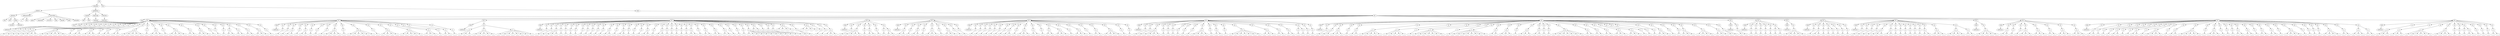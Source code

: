 digraph Tree {
	"t0" [label = "TEI"];
	"t1" [label = "teiHeader"];
	"t2" [label = "fileDesc"];
	"t3" [label = "titleStmt"];
	"t4" [label = "title"];
	"t5" [label = "title"];
	"t6" [label = "author"];
	"t7" [label = "surname"];
	"t8" [label = "forename"];
	"t9" [label = "publicationStmt"];
	"t10" [label = "p"];
	"t11" [label = "idno"];
	"t12" [label = "sourceDesc"];
	"t13" [label = "genre"];
	"t14" [label = "inspiration"];
	"t15" [label = "structure"];
	"t16" [label = "type"];
	"t17" [label = "periode"];
	"t18" [label = "taille"];
	"t19" [label = "permalien"];
	"t20" [label = "profileDesc"];
	"t21" [label = "creation"];
	"t22" [label = "date"];
	"t23" [label = "date"];
	"t24" [label = "langUsage"];
	"t25" [label = "language"];
	"t26" [label = "textClass"];
	"t27" [label = "keywords"];
	"t28" [label = "term"];
	"t29" [label = "text"];
	"t30" [label = "body"];
	"t31" [label = "div1"];
	"t32" [label = "head"];
	"t33" [label = "div2"];
	"t34" [label = "head"];
	"t35" [label = "listPerson"];
	"t36" [label = "sp"];
	"t37" [label = "p"];
	"t38" [label = "s"];
	"t39" [label = "sp"];
	"t40" [label = "p"];
	"t41" [label = "s"];
	"t42" [label = "sp"];
	"t43" [label = "p"];
	"t44" [label = "s"];
	"t45" [label = "sp"];
	"t46" [label = "p"];
	"t47" [label = "s"];
	"t48" [label = "sp"];
	"t49" [label = "p"];
	"t50" [label = "s"];
	"t51" [label = "s"];
	"t52" [label = "s"];
	"t53" [label = "s"];
	"t54" [label = "sp"];
	"t55" [label = "p"];
	"t56" [label = "s"];
	"t57" [label = "s"];
	"t58" [label = "s"];
	"t59" [label = "s"];
	"t60" [label = "s"];
	"t61" [label = "s"];
	"t62" [label = "sp"];
	"t63" [label = "p"];
	"t64" [label = "s"];
	"t65" [label = "sp"];
	"t66" [label = "p"];
	"t67" [label = "s"];
	"t68" [label = "s"];
	"t69" [label = "sp"];
	"t70" [label = "p"];
	"t71" [label = "s"];
	"t72" [label = "s"];
	"t73" [label = "s"];
	"t74" [label = "sp"];
	"t75" [label = "p"];
	"t76" [label = "s"];
	"t77" [label = "sp"];
	"t78" [label = "p"];
	"t79" [label = "s"];
	"t80" [label = "s"];
	"t81" [label = "sp"];
	"t82" [label = "p"];
	"t83" [label = "s"];
	"t84" [label = "s"];
	"t85" [label = "sp"];
	"t86" [label = "p"];
	"t87" [label = "s"];
	"t88" [label = "s"];
	"t89" [label = "s"];
	"t90" [label = "s"];
	"t91" [label = "s"];
	"t92" [label = "sp"];
	"t93" [label = "p"];
	"t94" [label = "s"];
	"t95" [label = "sp"];
	"t96" [label = "p"];
	"t97" [label = "s"];
	"t98" [label = "s"];
	"t99" [label = "s"];
	"t100" [label = "sp"];
	"t101" [label = "p"];
	"t102" [label = "s"];
	"t103" [label = "sp"];
	"t104" [label = "p"];
	"t105" [label = "s"];
	"t106" [label = "s"];
	"t107" [label = "s"];
	"t108" [label = "s"];
	"t109" [label = "sp"];
	"t110" [label = "p"];
	"t111" [label = "s"];
	"t112" [label = "s"];
	"t113" [label = "sp"];
	"t114" [label = "p"];
	"t115" [label = "s"];
	"t116" [label = "s"];
	"t117" [label = "s"];
	"t118" [label = "sp"];
	"t119" [label = "p"];
	"t120" [label = "s"];
	"t121" [label = "sp"];
	"t122" [label = "p"];
	"t123" [label = "s"];
	"t124" [label = "sp"];
	"t125" [label = "p"];
	"t126" [label = "s"];
	"t127" [label = "sp"];
	"t128" [label = "p"];
	"t129" [label = "s"];
	"t130" [label = "s"];
	"t131" [label = "p"];
	"t132" [label = "s"];
	"t133" [label = "s"];
	"t134" [label = "sp"];
	"t135" [label = "p"];
	"t136" [label = "s"];
	"t137" [label = "s"];
	"t138" [label = "sp"];
	"t139" [label = "p"];
	"t140" [label = "s"];
	"t141" [label = "s"];
	"t142" [label = "s"];
	"t143" [label = "sp"];
	"t144" [label = "p"];
	"t145" [label = "s"];
	"t146" [label = "div2"];
	"t147" [label = "head"];
	"t148" [label = "listPerson"];
	"t149" [label = "sp"];
	"t150" [label = "p"];
	"t151" [label = "s"];
	"t152" [label = "sp"];
	"t153" [label = "p"];
	"t154" [label = "s"];
	"t155" [label = "sp"];
	"t156" [label = "p"];
	"t157" [label = "s"];
	"t158" [label = "s"];
	"t159" [label = "sp"];
	"t160" [label = "p"];
	"t161" [label = "s"];
	"t162" [label = "sp"];
	"t163" [label = "p"];
	"t164" [label = "s"];
	"t165" [label = "s"];
	"t166" [label = "sp"];
	"t167" [label = "p"];
	"t168" [label = "s"];
	"t169" [label = "sp"];
	"t170" [label = "p"];
	"t171" [label = "s"];
	"t172" [label = "sp"];
	"t173" [label = "p"];
	"t174" [label = "s"];
	"t175" [label = "sp"];
	"t176" [label = "p"];
	"t177" [label = "s"];
	"t178" [label = "s"];
	"t179" [label = "s"];
	"t180" [label = "s"];
	"t181" [label = "sp"];
	"t182" [label = "p"];
	"t183" [label = "s"];
	"t184" [label = "sp"];
	"t185" [label = "p"];
	"t186" [label = "s"];
	"t187" [label = "s"];
	"t188" [label = "s"];
	"t189" [label = "s"];
	"t190" [label = "s"];
	"t191" [label = "s"];
	"t192" [label = "sp"];
	"t193" [label = "p"];
	"t194" [label = "s"];
	"t195" [label = "sp"];
	"t196" [label = "p"];
	"t197" [label = "s"];
	"t198" [label = "s"];
	"t199" [label = "s"];
	"t200" [label = "s"];
	"t201" [label = "sp"];
	"t202" [label = "p"];
	"t203" [label = "s"];
	"t204" [label = "s"];
	"t205" [label = "s"];
	"t206" [label = "s"];
	"t207" [label = "s"];
	"t208" [label = "sp"];
	"t209" [label = "p"];
	"t210" [label = "s"];
	"t211" [label = "s"];
	"t212" [label = "s"];
	"t213" [label = "sp"];
	"t214" [label = "p"];
	"t215" [label = "s"];
	"t216" [label = "sp"];
	"t217" [label = "p"];
	"t218" [label = "s"];
	"t219" [label = "s"];
	"t220" [label = "sp"];
	"t221" [label = "p"];
	"t222" [label = "s"];
	"t223" [label = "div2"];
	"t224" [label = "head"];
	"t225" [label = "listPerson"];
	"t226" [label = "sp"];
	"t227" [label = "p"];
	"t228" [label = "s"];
	"t229" [label = "s"];
	"t230" [label = "s"];
	"t231" [label = "p"];
	"t232" [label = "s"];
	"t233" [label = "s"];
	"t234" [label = "s"];
	"t235" [label = "s"];
	"t236" [label = "s"];
	"t237" [label = "p"];
	"t238" [label = "s"];
	"t239" [label = "s"];
	"t240" [label = "s"];
	"t241" [label = "s"];
	"t242" [label = "s"];
	"t243" [label = "s"];
	"t244" [label = "s"];
	"t245" [label = "s"];
	"t246" [label = "div2"];
	"t247" [label = "head"];
	"t248" [label = "listPerson"];
	"t249" [label = "sp"];
	"t250" [label = "p"];
	"t251" [label = "s"];
	"t252" [label = "sp"];
	"t253" [label = "p"];
	"t254" [label = "s"];
	"t255" [label = "sp"];
	"t256" [label = "p"];
	"t257" [label = "s"];
	"t258" [label = "s"];
	"t259" [label = "s"];
	"t260" [label = "sp"];
	"t261" [label = "p"];
	"t262" [label = "s"];
	"t263" [label = "sp"];
	"t264" [label = "p"];
	"t265" [label = "s"];
	"t266" [label = "sp"];
	"t267" [label = "p"];
	"t268" [label = "s"];
	"t269" [label = "sp"];
	"t270" [label = "p"];
	"t271" [label = "s"];
	"t272" [label = "sp"];
	"t273" [label = "p"];
	"t274" [label = "s"];
	"t275" [label = "sp"];
	"t276" [label = "p"];
	"t277" [label = "s"];
	"t278" [label = "sp"];
	"t279" [label = "p"];
	"t280" [label = "s"];
	"t281" [label = "sp"];
	"t282" [label = "p"];
	"t283" [label = "s"];
	"t284" [label = "sp"];
	"t285" [label = "p"];
	"t286" [label = "s"];
	"t287" [label = "sp"];
	"t288" [label = "p"];
	"t289" [label = "s"];
	"t290" [label = "s"];
	"t291" [label = "sp"];
	"t292" [label = "p"];
	"t293" [label = "s"];
	"t294" [label = "sp"];
	"t295" [label = "p"];
	"t296" [label = "s"];
	"t297" [label = "s"];
	"t298" [label = "sp"];
	"t299" [label = "p"];
	"t300" [label = "s"];
	"t301" [label = "sp"];
	"t302" [label = "p"];
	"t303" [label = "s"];
	"t304" [label = "sp"];
	"t305" [label = "p"];
	"t306" [label = "s"];
	"t307" [label = "sp"];
	"t308" [label = "p"];
	"t309" [label = "s"];
	"t310" [label = "s"];
	"t311" [label = "sp"];
	"t312" [label = "p"];
	"t313" [label = "s"];
	"t314" [label = "sp"];
	"t315" [label = "p"];
	"t316" [label = "s"];
	"t317" [label = "s"];
	"t318" [label = "sp"];
	"t319" [label = "p"];
	"t320" [label = "s"];
	"t321" [label = "sp"];
	"t322" [label = "p"];
	"t323" [label = "s"];
	"t324" [label = "sp"];
	"t325" [label = "p"];
	"t326" [label = "s"];
	"t327" [label = "sp"];
	"t328" [label = "p"];
	"t329" [label = "s"];
	"t330" [label = "sp"];
	"t331" [label = "p"];
	"t332" [label = "s"];
	"t333" [label = "sp"];
	"t334" [label = "p"];
	"t335" [label = "s"];
	"t336" [label = "s"];
	"t337" [label = "sp"];
	"t338" [label = "p"];
	"t339" [label = "s"];
	"t340" [label = "sp"];
	"t341" [label = "p"];
	"t342" [label = "s"];
	"t343" [label = "s"];
	"t344" [label = "sp"];
	"t345" [label = "p"];
	"t346" [label = "s"];
	"t347" [label = "s"];
	"t348" [label = "sp"];
	"t349" [label = "p"];
	"t350" [label = "s"];
	"t351" [label = "s"];
	"t352" [label = "sp"];
	"t353" [label = "p"];
	"t354" [label = "s"];
	"t355" [label = "sp"];
	"t356" [label = "p"];
	"t357" [label = "s"];
	"t358" [label = "sp"];
	"t359" [label = "p"];
	"t360" [label = "s"];
	"t361" [label = "sp"];
	"t362" [label = "p"];
	"t363" [label = "s"];
	"t364" [label = "s"];
	"t365" [label = "s"];
	"t366" [label = "s"];
	"t367" [label = "s"];
	"t368" [label = "sp"];
	"t369" [label = "p"];
	"t370" [label = "s"];
	"t371" [label = "p"];
	"t372" [label = "s"];
	"t373" [label = "sp"];
	"t374" [label = "p"];
	"t375" [label = "s"];
	"t376" [label = "sp"];
	"t377" [label = "p"];
	"t378" [label = "s"];
	"t379" [label = "sp"];
	"t380" [label = "p"];
	"t381" [label = "s"];
	"t382" [label = "s"];
	"t383" [label = "s"];
	"t384" [label = "sp"];
	"t385" [label = "l"];
	"t386" [label = "l"];
	"t387" [label = "l"];
	"t388" [label = "l"];
	"t389" [label = "sp"];
	"t390" [label = "p"];
	"t391" [label = "s"];
	"t392" [label = "s"];
	"t393" [label = "sp"];
	"t394" [label = "l"];
	"t395" [label = "l"];
	"t396" [label = "l"];
	"t397" [label = "l"];
	"t398" [label = "sp"];
	"t399" [label = "p"];
	"t400" [label = "s"];
	"t401" [label = "sp"];
	"t402" [label = "p"];
	"t403" [label = "s"];
	"t404" [label = "sp"];
	"t405" [label = "p"];
	"t406" [label = "s"];
	"t407" [label = "s"];
	"t408" [label = "s"];
	"t409" [label = "div2"];
	"t410" [label = "head"];
	"t411" [label = "listPerson"];
	"t412" [label = "sp"];
	"t413" [label = "p"];
	"t414" [label = "s"];
	"t415" [label = "sp"];
	"t416" [label = "p"];
	"t417" [label = "s"];
	"t418" [label = "s"];
	"t419" [label = "s"];
	"t420" [label = "s"];
	"t421" [label = "sp"];
	"t422" [label = "p"];
	"t423" [label = "s"];
	"t424" [label = "sp"];
	"t425" [label = "p"];
	"t426" [label = "s"];
	"t427" [label = "s"];
	"t428" [label = "sp"];
	"t429" [label = "p"];
	"t430" [label = "s"];
	"t431" [label = "sp"];
	"t432" [label = "p"];
	"t433" [label = "s"];
	"t434" [label = "p"];
	"t435" [label = "s"];
	"t436" [label = "s"];
	"t437" [label = "div2"];
	"t438" [label = "head"];
	"t439" [label = "listPerson"];
	"t440" [label = "sp"];
	"t441" [label = "p"];
	"t442" [label = "s"];
	"t443" [label = "s"];
	"t444" [label = "sp"];
	"t445" [label = "p"];
	"t446" [label = "s"];
	"t447" [label = "sp"];
	"t448" [label = "p"];
	"t449" [label = "s"];
	"t450" [label = "s"];
	"t451" [label = "sp"];
	"t452" [label = "p"];
	"t453" [label = "s"];
	"t454" [label = "sp"];
	"t455" [label = "p"];
	"t456" [label = "s"];
	"t457" [label = "s"];
	"t458" [label = "s"];
	"t459" [label = "sp"];
	"t460" [label = "p"];
	"t461" [label = "s"];
	"t462" [label = "sp"];
	"t463" [label = "p"];
	"t464" [label = "s"];
	"t465" [label = "s"];
	"t466" [label = "s"];
	"t467" [label = "sp"];
	"t468" [label = "p"];
	"t469" [label = "s"];
	"t470" [label = "sp"];
	"t471" [label = "p"];
	"t472" [label = "s"];
	"t473" [label = "div2"];
	"t474" [label = "head"];
	"t475" [label = "listPerson"];
	"t476" [label = "sp"];
	"t477" [label = "p"];
	"t478" [label = "s"];
	"t479" [label = "sp"];
	"t480" [label = "p"];
	"t481" [label = "s"];
	"t482" [label = "sp"];
	"t483" [label = "p"];
	"t484" [label = "s"];
	"t485" [label = "sp"];
	"t486" [label = "p"];
	"t487" [label = "s"];
	"t488" [label = "sp"];
	"t489" [label = "p"];
	"t490" [label = "s"];
	"t491" [label = "sp"];
	"t492" [label = "p"];
	"t493" [label = "s"];
	"t494" [label = "sp"];
	"t495" [label = "p"];
	"t496" [label = "s"];
	"t497" [label = "sp"];
	"t498" [label = "p"];
	"t499" [label = "s"];
	"t500" [label = "s"];
	"t501" [label = "sp"];
	"t502" [label = "p"];
	"t503" [label = "s"];
	"t504" [label = "sp"];
	"t505" [label = "p"];
	"t506" [label = "s"];
	"t507" [label = "s"];
	"t508" [label = "s"];
	"t509" [label = "sp"];
	"t510" [label = "p"];
	"t511" [label = "s"];
	"t512" [label = "s"];
	"t513" [label = "sp"];
	"t514" [label = "p"];
	"t515" [label = "s"];
	"t516" [label = "sp"];
	"t517" [label = "p"];
	"t518" [label = "s"];
	"t519" [label = "s"];
	"t520" [label = "p"];
	"t521" [label = "s"];
	"t522" [label = "s"];
	"t523" [label = "s"];
	"t524" [label = "sp"];
	"t525" [label = "p"];
	"t526" [label = "s"];
	"t527" [label = "sp"];
	"t528" [label = "p"];
	"t529" [label = "s"];
	"t530" [label = "s"];
	"t531" [label = "s"];
	"t532" [label = "sp"];
	"t533" [label = "p"];
	"t534" [label = "s"];
	"t535" [label = "sp"];
	"t536" [label = "p"];
	"t537" [label = "s"];
	"t538" [label = "s"];
	"t539" [label = "sp"];
	"t540" [label = "p"];
	"t541" [label = "s"];
	"t542" [label = "s"];
	"t543" [label = "s"];
	"t544" [label = "s"];
	"t545" [label = "sp"];
	"t546" [label = "p"];
	"t547" [label = "s"];
	"t548" [label = "sp"];
	"t549" [label = "p"];
	"t550" [label = "s"];
	"t551" [label = "div2"];
	"t552" [label = "head"];
	"t553" [label = "listPerson"];
	"t554" [label = "sp"];
	"t555" [label = "p"];
	"t556" [label = "s"];
	"t557" [label = "sp"];
	"t558" [label = "p"];
	"t559" [label = "s"];
	"t560" [label = "sp"];
	"t561" [label = "p"];
	"t562" [label = "s"];
	"t563" [label = "s"];
	"t564" [label = "s"];
	"t565" [label = "s"];
	"t566" [label = "sp"];
	"t567" [label = "p"];
	"t568" [label = "s"];
	"t569" [label = "sp"];
	"t570" [label = "p"];
	"t571" [label = "s"];
	"t572" [label = "sp"];
	"t573" [label = "p"];
	"t574" [label = "s"];
	"t575" [label = "sp"];
	"t576" [label = "p"];
	"t577" [label = "s"];
	"t578" [label = "sp"];
	"t579" [label = "p"];
	"t580" [label = "s"];
	"t581" [label = "sp"];
	"t582" [label = "p"];
	"t583" [label = "s"];
	"t584" [label = "sp"];
	"t585" [label = "p"];
	"t586" [label = "s"];
	"t587" [label = "s"];
	"t588" [label = "s"];
	"t589" [label = "s"];
	"t590" [label = "sp"];
	"t591" [label = "p"];
	"t592" [label = "s"];
	"t593" [label = "sp"];
	"t594" [label = "p"];
	"t595" [label = "s"];
	"t596" [label = "s"];
	"t597" [label = "sp"];
	"t598" [label = "p"];
	"t599" [label = "s"];
	"t600" [label = "sp"];
	"t601" [label = "p"];
	"t602" [label = "s"];
	"t603" [label = "s"];
	"t604" [label = "s"];
	"t605" [label = "s"];
	"t606" [label = "s"];
	"t607" [label = "s"];
	"t608" [label = "s"];
	"t609" [label = "sp"];
	"t610" [label = "p"];
	"t611" [label = "s"];
	"t612" [label = "s"];
	"t613" [label = "s"];
	"t614" [label = "sp"];
	"t615" [label = "p"];
	"t616" [label = "s"];
	"t617" [label = "s"];
	"t618" [label = "sp"];
	"t619" [label = "p"];
	"t620" [label = "s"];
	"t621" [label = "s"];
	"t622" [label = "sp"];
	"t623" [label = "p"];
	"t624" [label = "s"];
	"t625" [label = "p"];
	"t626" [label = "s"];
	"t627" [label = "sp"];
	"t628" [label = "p"];
	"t629" [label = "s"];
	"t630" [label = "sp"];
	"t631" [label = "p"];
	"t632" [label = "s"];
	"t633" [label = "div2"];
	"t634" [label = "head"];
	"t635" [label = "listPerson"];
	"t636" [label = "sp"];
	"t637" [label = "p"];
	"t638" [label = "s"];
	"t639" [label = "sp"];
	"t640" [label = "p"];
	"t641" [label = "s"];
	"t642" [label = "s"];
	"t643" [label = "sp"];
	"t644" [label = "p"];
	"t645" [label = "s"];
	"t646" [label = "s"];
	"t647" [label = "s"];
	"t648" [label = "sp"];
	"t649" [label = "p"];
	"t650" [label = "s"];
	"t651" [label = "sp"];
	"t652" [label = "p"];
	"t653" [label = "s"];
	"t654" [label = "s"];
	"t655" [label = "sp"];
	"t656" [label = "p"];
	"t657" [label = "s"];
	"t658" [label = "s"];
	"t659" [label = "s"];
	"t660" [label = "s"];
	"t661" [label = "s"];
	"t662" [label = "sp"];
	"t663" [label = "p"];
	"t664" [label = "s"];
	"t665" [label = "s"];
	"t666" [label = "s"];
	"t667" [label = "s"];
	"t668" [label = "s"];
	"t669" [label = "sp"];
	"t670" [label = "p"];
	"t671" [label = "s"];
	"t672" [label = "sp"];
	"t673" [label = "p"];
	"t674" [label = "s"];
	"t675" [label = "s"];
	"t676" [label = "s"];
	"t677" [label = "s"];
	"t678" [label = "s"];
	"t679" [label = "s"];
	"t680" [label = "s"];
	"t681" [label = "sp"];
	"t682" [label = "p"];
	"t683" [label = "s"];
	"t684" [label = "sp"];
	"t685" [label = "p"];
	"t686" [label = "s"];
	"t687" [label = "s"];
	"t688" [label = "s"];
	"t689" [label = "s"];
	"t690" [label = "s"];
	"t691" [label = "s"];
	"t692" [label = "s"];
	"t693" [label = "s"];
	"t694" [label = "sp"];
	"t695" [label = "p"];
	"t696" [label = "s"];
	"t697" [label = "s"];
	"t698" [label = "sp"];
	"t699" [label = "p"];
	"t700" [label = "s"];
	"t701" [label = "s"];
	"t702" [label = "s"];
	"t703" [label = "sp"];
	"t704" [label = "p"];
	"t705" [label = "s"];
	"t706" [label = "sp"];
	"t707" [label = "p"];
	"t708" [label = "s"];
	"t709" [label = "s"];
	"t710" [label = "s"];
	"t711" [label = "sp"];
	"t712" [label = "p"];
	"t713" [label = "s"];
	"t714" [label = "s"];
	"t715" [label = "sp"];
	"t716" [label = "p"];
	"t717" [label = "s"];
	"t718" [label = "sp"];
	"t719" [label = "p"];
	"t720" [label = "s"];
	"t721" [label = "sp"];
	"t722" [label = "p"];
	"t723" [label = "s"];
	"t724" [label = "s"];
	"t725" [label = "s"];
	"t726" [label = "s"];
	"t727" [label = "s"];
	"t728" [label = "s"];
	"t729" [label = "s"];
	"t730" [label = "sp"];
	"t731" [label = "p"];
	"t732" [label = "s"];
	"t733" [label = "s"];
	"t734" [label = "sp"];
	"t735" [label = "p"];
	"t736" [label = "s"];
	"t737" [label = "s"];
	"t738" [label = "sp"];
	"t739" [label = "p"];
	"t740" [label = "s"];
	"t741" [label = "s"];
	"t742" [label = "sp"];
	"t743" [label = "p"];
	"t744" [label = "s"];
	"t745" [label = "s"];
	"t746" [label = "s"];
	"t747" [label = "sp"];
	"t748" [label = "p"];
	"t749" [label = "s"];
	"t750" [label = "s"];
	"t751" [label = "s"];
	"t752" [label = "sp"];
	"t753" [label = "p"];
	"t754" [label = "s"];
	"t755" [label = "sp"];
	"t756" [label = "p"];
	"t757" [label = "s"];
	"t758" [label = "sp"];
	"t759" [label = "p"];
	"t760" [label = "s"];
	"t761" [label = "sp"];
	"t762" [label = "p"];
	"t763" [label = "s"];
	"t764" [label = "s"];
	"t765" [label = "s"];
	"t766" [label = "sp"];
	"t767" [label = "p"];
	"t768" [label = "s"];
	"t769" [label = "sp"];
	"t770" [label = "p"];
	"t771" [label = "s"];
	"t772" [label = "sp"];
	"t773" [label = "p"];
	"t774" [label = "s"];
	"t775" [label = "s"];
	"t776" [label = "s"];
	"t777" [label = "sp"];
	"t778" [label = "p"];
	"t779" [label = "s"];
	"t780" [label = "s"];
	"t781" [label = "s"];
	"t782" [label = "s"];
	"t783" [label = "sp"];
	"t784" [label = "p"];
	"t785" [label = "s"];
	"t786" [label = "s"];
	"t787" [label = "s"];
	"t788" [label = "sp"];
	"t789" [label = "p"];
	"t790" [label = "s"];
	"t791" [label = "s"];
	"t792" [label = "div2"];
	"t793" [label = "head"];
	"t794" [label = "listPerson"];
	"t795" [label = "sp"];
	"t796" [label = "p"];
	"t797" [label = "s"];
	"t798" [label = "s"];
	"t799" [label = "div2"];
	"t800" [label = "head"];
	"t801" [label = "listPerson"];
	"t802" [label = "sp"];
	"t803" [label = "p"];
	"t804" [label = "s"];
	"t805" [label = "sp"];
	"t806" [label = "p"];
	"t807" [label = "s"];
	"t808" [label = "sp"];
	"t809" [label = "p"];
	"t810" [label = "s"];
	"t811" [label = "sp"];
	"t812" [label = "p"];
	"t813" [label = "s"];
	"t814" [label = "sp"];
	"t815" [label = "p"];
	"t816" [label = "s"];
	"t817" [label = "sp"];
	"t818" [label = "p"];
	"t819" [label = "s"];
	"t820" [label = "p"];
	"t821" [label = "s"];
	"t822" [label = "div2"];
	"t823" [label = "head"];
	"t824" [label = "listPerson"];
	"t825" [label = "sp"];
	"t826" [label = "p"];
	"t827" [label = "s"];
	"t828" [label = "s"];
	"t829" [label = "s"];
	"t830" [label = "s"];
	"t831" [label = "s"];
	"t832" [label = "div2"];
	"t833" [label = "head"];
	"t834" [label = "listPerson"];
	"t835" [label = "sp"];
	"t836" [label = "p"];
	"t837" [label = "s"];
	"t838" [label = "sp"];
	"t839" [label = "p"];
	"t840" [label = "s"];
	"t841" [label = "s"];
	"t842" [label = "sp"];
	"t843" [label = "p"];
	"t844" [label = "s"];
	"t845" [label = "sp"];
	"t846" [label = "p"];
	"t847" [label = "s"];
	"t848" [label = "p"];
	"t849" [label = "s"];
	"t850" [label = "sp"];
	"t851" [label = "p"];
	"t852" [label = "s"];
	"t853" [label = "sp"];
	"t854" [label = "p"];
	"t855" [label = "s"];
	"t856" [label = "sp"];
	"t857" [label = "p"];
	"t858" [label = "s"];
	"t859" [label = "div2"];
	"t860" [label = "head"];
	"t861" [label = "listPerson"];
	"t862" [label = "sp"];
	"t863" [label = "p"];
	"t864" [label = "s"];
	"t865" [label = "sp"];
	"t866" [label = "p"];
	"t867" [label = "s"];
	"t868" [label = "sp"];
	"t869" [label = "p"];
	"t870" [label = "s"];
	"t871" [label = "sp"];
	"t872" [label = "p"];
	"t873" [label = "s"];
	"t874" [label = "sp"];
	"t875" [label = "p"];
	"t876" [label = "s"];
	"t877" [label = "s"];
	"t878" [label = "s"];
	"t879" [label = "sp"];
	"t880" [label = "p"];
	"t881" [label = "s"];
	"t882" [label = "s"];
	"t883" [label = "sp"];
	"t884" [label = "p"];
	"t885" [label = "s"];
	"t886" [label = "sp"];
	"t887" [label = "p"];
	"t888" [label = "s"];
	"t889" [label = "sp"];
	"t890" [label = "p"];
	"t891" [label = "s"];
	"t892" [label = "sp"];
	"t893" [label = "p"];
	"t894" [label = "s"];
	"t895" [label = "sp"];
	"t896" [label = "p"];
	"t897" [label = "s"];
	"t898" [label = "sp"];
	"t899" [label = "p"];
	"t900" [label = "s"];
	"t901" [label = "sp"];
	"t902" [label = "p"];
	"t903" [label = "s"];
	"t904" [label = "s"];
	"t905" [label = "sp"];
	"t906" [label = "p"];
	"t907" [label = "s"];
	"t908" [label = "s"];
	"t909" [label = "s"];
	"t910" [label = "sp"];
	"t911" [label = "p"];
	"t912" [label = "s"];
	"t913" [label = "s"];
	"t914" [label = "s"];
	"t915" [label = "s"];
	"t916" [label = "p"];
	"t917" [label = "s"];
	"t918" [label = "s"];
	"t919" [label = "div2"];
	"t920" [label = "head"];
	"t921" [label = "listPerson"];
	"t922" [label = "sp"];
	"t923" [label = "p"];
	"t924" [label = "s"];
	"t925" [label = "s"];
	"t926" [label = "s"];
	"t927" [label = "s"];
	"t928" [label = "s"];
	"t929" [label = "div2"];
	"t930" [label = "head"];
	"t931" [label = "listPerson"];
	"t932" [label = "sp"];
	"t933" [label = "p"];
	"t934" [label = "s"];
	"t935" [label = "s"];
	"t936" [label = "sp"];
	"t937" [label = "p"];
	"t938" [label = "s"];
	"t939" [label = "sp"];
	"t940" [label = "p"];
	"t941" [label = "s"];
	"t942" [label = "sp"];
	"t943" [label = "p"];
	"t944" [label = "s"];
	"t945" [label = "s"];
	"t946" [label = "s"];
	"t947" [label = "sp"];
	"t948" [label = "p"];
	"t949" [label = "s"];
	"t950" [label = "s"];
	"t951" [label = "s"];
	"t952" [label = "sp"];
	"t953" [label = "p"];
	"t954" [label = "s"];
	"t955" [label = "s"];
	"t956" [label = "sp"];
	"t957" [label = "p"];
	"t958" [label = "s"];
	"t959" [label = "s"];
	"t960" [label = "s"];
	"t961" [label = "sp"];
	"t962" [label = "p"];
	"t963" [label = "s"];
	"t964" [label = "s"];
	"t965" [label = "s"];
	"t966" [label = "div2"];
	"t967" [label = "head"];
	"t968" [label = "listPerson"];
	"t969" [label = "sp"];
	"t970" [label = "p"];
	"t971" [label = "s"];
	"t972" [label = "s"];
	"t973" [label = "sp"];
	"t974" [label = "p"];
	"t975" [label = "s"];
	"t976" [label = "sp"];
	"t977" [label = "p"];
	"t978" [label = "s"];
	"t979" [label = "sp"];
	"t980" [label = "p"];
	"t981" [label = "s"];
	"t982" [label = "sp"];
	"t983" [label = "p"];
	"t984" [label = "s"];
	"t985" [label = "s"];
	"t986" [label = "sp"];
	"t987" [label = "p"];
	"t988" [label = "s"];
	"t989" [label = "sp"];
	"t990" [label = "p"];
	"t991" [label = "s"];
	"t992" [label = "sp"];
	"t993" [label = "p"];
	"t994" [label = "s"];
	"t995" [label = "s"];
	"t996" [label = "sp"];
	"t997" [label = "p"];
	"t998" [label = "s"];
	"t999" [label = "sp"];
	"t1000" [label = "p"];
	"t1001" [label = "s"];
	"t1002" [label = "s"];
	"t1003" [label = "s"];
	"t1004" [label = "s"];
	"t1005" [label = "sp"];
	"t1006" [label = "p"];
	"t1007" [label = "s"];
	"t1008" [label = "sp"];
	"t1009" [label = "p"];
	"t1010" [label = "s"];
	"t1011" [label = "s"];
	"t1012" [label = "sp"];
	"t1013" [label = "p"];
	"t1014" [label = "s"];
	"t1015" [label = "s"];
	"t1016" [label = "s"];
	"t1017" [label = "s"];
	"t1018" [label = "s"];
	"t1019" [label = "sp"];
	"t1020" [label = "p"];
	"t1021" [label = "s"];
	"t1022" [label = "sp"];
	"t1023" [label = "p"];
	"t1024" [label = "s"];
	"t1025" [label = "s"];
	"t1026" [label = "s"];
	"t1027" [label = "sp"];
	"t1028" [label = "p"];
	"t1029" [label = "s"];
	"t1030" [label = "sp"];
	"t1031" [label = "p"];
	"t1032" [label = "s"];
	"t1033" [label = "sp"];
	"t1034" [label = "p"];
	"t1035" [label = "s"];
	"t1036" [label = "sp"];
	"t1037" [label = "p"];
	"t1038" [label = "s"];
	"t1039" [label = "s"];
	"t1040" [label = "sp"];
	"t1041" [label = "p"];
	"t1042" [label = "s"];
	"t1043" [label = "s"];
	"t1044" [label = "sp"];
	"t1045" [label = "p"];
	"t1046" [label = "s"];
	"t1047" [label = "sp"];
	"t1048" [label = "p"];
	"t1049" [label = "s"];
	"t1050" [label = "s"];
	"t1051" [label = "sp"];
	"t1052" [label = "p"];
	"t1053" [label = "s"];
	"t1054" [label = "s"];
	"t1055" [label = "sp"];
	"t1056" [label = "p"];
	"t1057" [label = "s"];
	"t1058" [label = "sp"];
	"t1059" [label = "p"];
	"t1060" [label = "s"];
	"t1061" [label = "s"];
	"t1062" [label = "s"];
	"t1063" [label = "s"];
	"t1064" [label = "sp"];
	"t1065" [label = "p"];
	"t1066" [label = "s"];
	"t1067" [label = "sp"];
	"t1068" [label = "p"];
	"t1069" [label = "s"];
	"t1070" [label = "sp"];
	"t1071" [label = "p"];
	"t1072" [label = "s"];
	"t1073" [label = "sp"];
	"t1074" [label = "p"];
	"t1075" [label = "s"];
	"t1076" [label = "sp"];
	"t1077" [label = "p"];
	"t1078" [label = "s"];
	"t1079" [label = "s"];
	"t1080" [label = "s"];
	"t1081" [label = "s"];
	"t1082" [label = "sp"];
	"t1083" [label = "p"];
	"t1084" [label = "s"];
	"t1085" [label = "s"];
	"t1086" [label = "sp"];
	"t1087" [label = "p"];
	"t1088" [label = "s"];
	"t1089" [label = "s"];
	"t1090" [label = "s"];
	"t1091" [label = "p"];
	"t1092" [label = "s"];
	"t1093" [label = "s"];
	"t1094" [label = "div2"];
	"t1095" [label = "head"];
	"t1096" [label = "listPerson"];
	"t1097" [label = "sp"];
	"t1098" [label = "p"];
	"t1099" [label = "s"];
	"t1100" [label = "s"];
	"t1101" [label = "s"];
	"t1102" [label = "sp"];
	"t1103" [label = "p"];
	"t1104" [label = "s"];
	"t1105" [label = "s"];
	"t1106" [label = "s"];
	"t1107" [label = "sp"];
	"t1108" [label = "p"];
	"t1109" [label = "s"];
	"t1110" [label = "s"];
	"t1111" [label = "s"];
	"t1112" [label = "s"];
	"t1113" [label = "s"];
	"t1114" [label = "s"];
	"t1115" [label = "sp"];
	"t1116" [label = "p"];
	"t1117" [label = "s"];
	"t1118" [label = "s"];
	"t1119" [label = "s"];
	"t1120" [label = "s"];
	"t1121" [label = "sp"];
	"t1122" [label = "p"];
	"t1123" [label = "s"];
	"t1124" [label = "sp"];
	"t1125" [label = "p"];
	"t1126" [label = "s"];
	"t1127" [label = "sp"];
	"t1128" [label = "p"];
	"t1129" [label = "s"];
	"t1130" [label = "p"];
	"t1131" [label = "s"];
	"t1132" [label = "s"];
	"t1133" [label = "sp"];
	"t1134" [label = "p"];
	"t1135" [label = "s"];
	"t1136" [label = "sp"];
	"t1137" [label = "p"];
	"t1138" [label = "s"];
	"t1139" [label = "sp"];
	"t1140" [label = "p"];
	"t1141" [label = "s"];
	"t1142" [label = "sp"];
	"t1143" [label = "p"];
	"t1144" [label = "s"];
	"t1145" [label = "s"];
	"t0" -> "t1";
	"t1" -> "t2";
	"t2" -> "t3";
	"t3" -> "t4";
	"t3" -> "t5";
	"t3" -> "t6";
	"t6" -> "t7";
	"t6" -> "t8";
	"t2" -> "t9";
	"t9" -> "t10";
	"t9" -> "t11";
	"t2" -> "t12";
	"t12" -> "t13";
	"t12" -> "t14";
	"t12" -> "t15";
	"t12" -> "t16";
	"t12" -> "t17";
	"t12" -> "t18";
	"t12" -> "t19";
	"t1" -> "t20";
	"t20" -> "t21";
	"t21" -> "t22";
	"t21" -> "t23";
	"t20" -> "t24";
	"t24" -> "t25";
	"t20" -> "t26";
	"t26" -> "t27";
	"t27" -> "t28";
	"t0" -> "t29";
	"t29" -> "t30";
	"t30" -> "t31";
	"t31" -> "t32";
	"t31" -> "t33";
	"t33" -> "t34";
	"t34" -> "t35";
	"t33" -> "t36";
	"t36" -> "t37";
	"t37" -> "t38";
	"t33" -> "t39";
	"t39" -> "t40";
	"t40" -> "t41";
	"t33" -> "t42";
	"t42" -> "t43";
	"t43" -> "t44";
	"t33" -> "t45";
	"t45" -> "t46";
	"t46" -> "t47";
	"t33" -> "t48";
	"t48" -> "t49";
	"t49" -> "t50";
	"t49" -> "t51";
	"t49" -> "t52";
	"t49" -> "t53";
	"t33" -> "t54";
	"t54" -> "t55";
	"t55" -> "t56";
	"t55" -> "t57";
	"t55" -> "t58";
	"t55" -> "t59";
	"t55" -> "t60";
	"t55" -> "t61";
	"t33" -> "t62";
	"t62" -> "t63";
	"t63" -> "t64";
	"t33" -> "t65";
	"t65" -> "t66";
	"t66" -> "t67";
	"t66" -> "t68";
	"t33" -> "t69";
	"t69" -> "t70";
	"t70" -> "t71";
	"t70" -> "t72";
	"t70" -> "t73";
	"t33" -> "t74";
	"t74" -> "t75";
	"t75" -> "t76";
	"t33" -> "t77";
	"t77" -> "t78";
	"t78" -> "t79";
	"t78" -> "t80";
	"t33" -> "t81";
	"t81" -> "t82";
	"t82" -> "t83";
	"t82" -> "t84";
	"t33" -> "t85";
	"t85" -> "t86";
	"t86" -> "t87";
	"t86" -> "t88";
	"t86" -> "t89";
	"t86" -> "t90";
	"t86" -> "t91";
	"t33" -> "t92";
	"t92" -> "t93";
	"t93" -> "t94";
	"t33" -> "t95";
	"t95" -> "t96";
	"t96" -> "t97";
	"t96" -> "t98";
	"t96" -> "t99";
	"t33" -> "t100";
	"t100" -> "t101";
	"t101" -> "t102";
	"t33" -> "t103";
	"t103" -> "t104";
	"t104" -> "t105";
	"t104" -> "t106";
	"t104" -> "t107";
	"t104" -> "t108";
	"t33" -> "t109";
	"t109" -> "t110";
	"t110" -> "t111";
	"t110" -> "t112";
	"t33" -> "t113";
	"t113" -> "t114";
	"t114" -> "t115";
	"t114" -> "t116";
	"t114" -> "t117";
	"t33" -> "t118";
	"t118" -> "t119";
	"t119" -> "t120";
	"t33" -> "t121";
	"t121" -> "t122";
	"t122" -> "t123";
	"t33" -> "t124";
	"t124" -> "t125";
	"t125" -> "t126";
	"t33" -> "t127";
	"t127" -> "t128";
	"t128" -> "t129";
	"t128" -> "t130";
	"t127" -> "t131";
	"t131" -> "t132";
	"t131" -> "t133";
	"t33" -> "t134";
	"t134" -> "t135";
	"t135" -> "t136";
	"t135" -> "t137";
	"t33" -> "t138";
	"t138" -> "t139";
	"t139" -> "t140";
	"t139" -> "t141";
	"t139" -> "t142";
	"t33" -> "t143";
	"t143" -> "t144";
	"t144" -> "t145";
	"t31" -> "t146";
	"t146" -> "t147";
	"t147" -> "t148";
	"t146" -> "t149";
	"t149" -> "t150";
	"t150" -> "t151";
	"t146" -> "t152";
	"t152" -> "t153";
	"t153" -> "t154";
	"t146" -> "t155";
	"t155" -> "t156";
	"t156" -> "t157";
	"t156" -> "t158";
	"t146" -> "t159";
	"t159" -> "t160";
	"t160" -> "t161";
	"t146" -> "t162";
	"t162" -> "t163";
	"t163" -> "t164";
	"t163" -> "t165";
	"t146" -> "t166";
	"t166" -> "t167";
	"t167" -> "t168";
	"t146" -> "t169";
	"t169" -> "t170";
	"t170" -> "t171";
	"t146" -> "t172";
	"t172" -> "t173";
	"t173" -> "t174";
	"t146" -> "t175";
	"t175" -> "t176";
	"t176" -> "t177";
	"t176" -> "t178";
	"t176" -> "t179";
	"t176" -> "t180";
	"t146" -> "t181";
	"t181" -> "t182";
	"t182" -> "t183";
	"t146" -> "t184";
	"t184" -> "t185";
	"t185" -> "t186";
	"t185" -> "t187";
	"t185" -> "t188";
	"t185" -> "t189";
	"t185" -> "t190";
	"t185" -> "t191";
	"t146" -> "t192";
	"t192" -> "t193";
	"t193" -> "t194";
	"t146" -> "t195";
	"t195" -> "t196";
	"t196" -> "t197";
	"t196" -> "t198";
	"t196" -> "t199";
	"t196" -> "t200";
	"t146" -> "t201";
	"t201" -> "t202";
	"t202" -> "t203";
	"t202" -> "t204";
	"t202" -> "t205";
	"t202" -> "t206";
	"t202" -> "t207";
	"t146" -> "t208";
	"t208" -> "t209";
	"t209" -> "t210";
	"t209" -> "t211";
	"t209" -> "t212";
	"t146" -> "t213";
	"t213" -> "t214";
	"t214" -> "t215";
	"t146" -> "t216";
	"t216" -> "t217";
	"t217" -> "t218";
	"t217" -> "t219";
	"t146" -> "t220";
	"t220" -> "t221";
	"t221" -> "t222";
	"t31" -> "t223";
	"t223" -> "t224";
	"t224" -> "t225";
	"t223" -> "t226";
	"t226" -> "t227";
	"t227" -> "t228";
	"t227" -> "t229";
	"t227" -> "t230";
	"t226" -> "t231";
	"t231" -> "t232";
	"t231" -> "t233";
	"t231" -> "t234";
	"t231" -> "t235";
	"t231" -> "t236";
	"t226" -> "t237";
	"t237" -> "t238";
	"t237" -> "t239";
	"t237" -> "t240";
	"t237" -> "t241";
	"t237" -> "t242";
	"t237" -> "t243";
	"t237" -> "t244";
	"t237" -> "t245";
	"t31" -> "t246";
	"t246" -> "t247";
	"t247" -> "t248";
	"t246" -> "t249";
	"t249" -> "t250";
	"t250" -> "t251";
	"t246" -> "t252";
	"t252" -> "t253";
	"t253" -> "t254";
	"t246" -> "t255";
	"t255" -> "t256";
	"t256" -> "t257";
	"t256" -> "t258";
	"t256" -> "t259";
	"t246" -> "t260";
	"t260" -> "t261";
	"t261" -> "t262";
	"t246" -> "t263";
	"t263" -> "t264";
	"t264" -> "t265";
	"t246" -> "t266";
	"t266" -> "t267";
	"t267" -> "t268";
	"t246" -> "t269";
	"t269" -> "t270";
	"t270" -> "t271";
	"t246" -> "t272";
	"t272" -> "t273";
	"t273" -> "t274";
	"t246" -> "t275";
	"t275" -> "t276";
	"t276" -> "t277";
	"t246" -> "t278";
	"t278" -> "t279";
	"t279" -> "t280";
	"t246" -> "t281";
	"t281" -> "t282";
	"t282" -> "t283";
	"t246" -> "t284";
	"t284" -> "t285";
	"t285" -> "t286";
	"t246" -> "t287";
	"t287" -> "t288";
	"t288" -> "t289";
	"t288" -> "t290";
	"t246" -> "t291";
	"t291" -> "t292";
	"t292" -> "t293";
	"t246" -> "t294";
	"t294" -> "t295";
	"t295" -> "t296";
	"t295" -> "t297";
	"t246" -> "t298";
	"t298" -> "t299";
	"t299" -> "t300";
	"t246" -> "t301";
	"t301" -> "t302";
	"t302" -> "t303";
	"t246" -> "t304";
	"t304" -> "t305";
	"t305" -> "t306";
	"t246" -> "t307";
	"t307" -> "t308";
	"t308" -> "t309";
	"t308" -> "t310";
	"t246" -> "t311";
	"t311" -> "t312";
	"t312" -> "t313";
	"t246" -> "t314";
	"t314" -> "t315";
	"t315" -> "t316";
	"t315" -> "t317";
	"t246" -> "t318";
	"t318" -> "t319";
	"t319" -> "t320";
	"t246" -> "t321";
	"t321" -> "t322";
	"t322" -> "t323";
	"t246" -> "t324";
	"t324" -> "t325";
	"t325" -> "t326";
	"t246" -> "t327";
	"t327" -> "t328";
	"t328" -> "t329";
	"t246" -> "t330";
	"t330" -> "t331";
	"t331" -> "t332";
	"t246" -> "t333";
	"t333" -> "t334";
	"t334" -> "t335";
	"t334" -> "t336";
	"t246" -> "t337";
	"t337" -> "t338";
	"t338" -> "t339";
	"t246" -> "t340";
	"t340" -> "t341";
	"t341" -> "t342";
	"t341" -> "t343";
	"t246" -> "t344";
	"t344" -> "t345";
	"t345" -> "t346";
	"t345" -> "t347";
	"t246" -> "t348";
	"t348" -> "t349";
	"t349" -> "t350";
	"t349" -> "t351";
	"t246" -> "t352";
	"t352" -> "t353";
	"t353" -> "t354";
	"t246" -> "t355";
	"t355" -> "t356";
	"t356" -> "t357";
	"t246" -> "t358";
	"t358" -> "t359";
	"t359" -> "t360";
	"t246" -> "t361";
	"t361" -> "t362";
	"t362" -> "t363";
	"t362" -> "t364";
	"t362" -> "t365";
	"t362" -> "t366";
	"t362" -> "t367";
	"t246" -> "t368";
	"t368" -> "t369";
	"t369" -> "t370";
	"t368" -> "t371";
	"t371" -> "t372";
	"t246" -> "t373";
	"t373" -> "t374";
	"t374" -> "t375";
	"t246" -> "t376";
	"t376" -> "t377";
	"t377" -> "t378";
	"t246" -> "t379";
	"t379" -> "t380";
	"t380" -> "t381";
	"t380" -> "t382";
	"t380" -> "t383";
	"t246" -> "t384";
	"t384" -> "t385";
	"t384" -> "t386";
	"t384" -> "t387";
	"t384" -> "t388";
	"t246" -> "t389";
	"t389" -> "t390";
	"t390" -> "t391";
	"t390" -> "t392";
	"t246" -> "t393";
	"t393" -> "t394";
	"t393" -> "t395";
	"t393" -> "t396";
	"t393" -> "t397";
	"t246" -> "t398";
	"t398" -> "t399";
	"t399" -> "t400";
	"t246" -> "t401";
	"t401" -> "t402";
	"t402" -> "t403";
	"t246" -> "t404";
	"t404" -> "t405";
	"t405" -> "t406";
	"t405" -> "t407";
	"t405" -> "t408";
	"t31" -> "t409";
	"t409" -> "t410";
	"t410" -> "t411";
	"t409" -> "t412";
	"t412" -> "t413";
	"t413" -> "t414";
	"t409" -> "t415";
	"t415" -> "t416";
	"t416" -> "t417";
	"t416" -> "t418";
	"t416" -> "t419";
	"t416" -> "t420";
	"t409" -> "t421";
	"t421" -> "t422";
	"t422" -> "t423";
	"t409" -> "t424";
	"t424" -> "t425";
	"t425" -> "t426";
	"t425" -> "t427";
	"t409" -> "t428";
	"t428" -> "t429";
	"t429" -> "t430";
	"t409" -> "t431";
	"t431" -> "t432";
	"t432" -> "t433";
	"t431" -> "t434";
	"t434" -> "t435";
	"t434" -> "t436";
	"t31" -> "t437";
	"t437" -> "t438";
	"t438" -> "t439";
	"t437" -> "t440";
	"t440" -> "t441";
	"t441" -> "t442";
	"t441" -> "t443";
	"t437" -> "t444";
	"t444" -> "t445";
	"t445" -> "t446";
	"t437" -> "t447";
	"t447" -> "t448";
	"t448" -> "t449";
	"t448" -> "t450";
	"t437" -> "t451";
	"t451" -> "t452";
	"t452" -> "t453";
	"t437" -> "t454";
	"t454" -> "t455";
	"t455" -> "t456";
	"t455" -> "t457";
	"t455" -> "t458";
	"t437" -> "t459";
	"t459" -> "t460";
	"t460" -> "t461";
	"t437" -> "t462";
	"t462" -> "t463";
	"t463" -> "t464";
	"t463" -> "t465";
	"t463" -> "t466";
	"t437" -> "t467";
	"t467" -> "t468";
	"t468" -> "t469";
	"t437" -> "t470";
	"t470" -> "t471";
	"t471" -> "t472";
	"t31" -> "t473";
	"t473" -> "t474";
	"t474" -> "t475";
	"t473" -> "t476";
	"t476" -> "t477";
	"t477" -> "t478";
	"t473" -> "t479";
	"t479" -> "t480";
	"t480" -> "t481";
	"t473" -> "t482";
	"t482" -> "t483";
	"t483" -> "t484";
	"t473" -> "t485";
	"t485" -> "t486";
	"t486" -> "t487";
	"t473" -> "t488";
	"t488" -> "t489";
	"t489" -> "t490";
	"t473" -> "t491";
	"t491" -> "t492";
	"t492" -> "t493";
	"t473" -> "t494";
	"t494" -> "t495";
	"t495" -> "t496";
	"t473" -> "t497";
	"t497" -> "t498";
	"t498" -> "t499";
	"t498" -> "t500";
	"t473" -> "t501";
	"t501" -> "t502";
	"t502" -> "t503";
	"t473" -> "t504";
	"t504" -> "t505";
	"t505" -> "t506";
	"t505" -> "t507";
	"t505" -> "t508";
	"t473" -> "t509";
	"t509" -> "t510";
	"t510" -> "t511";
	"t510" -> "t512";
	"t473" -> "t513";
	"t513" -> "t514";
	"t514" -> "t515";
	"t473" -> "t516";
	"t516" -> "t517";
	"t517" -> "t518";
	"t517" -> "t519";
	"t516" -> "t520";
	"t520" -> "t521";
	"t520" -> "t522";
	"t520" -> "t523";
	"t473" -> "t524";
	"t524" -> "t525";
	"t525" -> "t526";
	"t473" -> "t527";
	"t527" -> "t528";
	"t528" -> "t529";
	"t528" -> "t530";
	"t528" -> "t531";
	"t473" -> "t532";
	"t532" -> "t533";
	"t533" -> "t534";
	"t473" -> "t535";
	"t535" -> "t536";
	"t536" -> "t537";
	"t536" -> "t538";
	"t473" -> "t539";
	"t539" -> "t540";
	"t540" -> "t541";
	"t540" -> "t542";
	"t540" -> "t543";
	"t540" -> "t544";
	"t473" -> "t545";
	"t545" -> "t546";
	"t546" -> "t547";
	"t473" -> "t548";
	"t548" -> "t549";
	"t549" -> "t550";
	"t31" -> "t551";
	"t551" -> "t552";
	"t552" -> "t553";
	"t551" -> "t554";
	"t554" -> "t555";
	"t555" -> "t556";
	"t551" -> "t557";
	"t557" -> "t558";
	"t558" -> "t559";
	"t551" -> "t560";
	"t560" -> "t561";
	"t561" -> "t562";
	"t561" -> "t563";
	"t561" -> "t564";
	"t561" -> "t565";
	"t551" -> "t566";
	"t566" -> "t567";
	"t567" -> "t568";
	"t551" -> "t569";
	"t569" -> "t570";
	"t570" -> "t571";
	"t551" -> "t572";
	"t572" -> "t573";
	"t573" -> "t574";
	"t551" -> "t575";
	"t575" -> "t576";
	"t576" -> "t577";
	"t551" -> "t578";
	"t578" -> "t579";
	"t579" -> "t580";
	"t551" -> "t581";
	"t581" -> "t582";
	"t582" -> "t583";
	"t551" -> "t584";
	"t584" -> "t585";
	"t585" -> "t586";
	"t585" -> "t587";
	"t585" -> "t588";
	"t585" -> "t589";
	"t551" -> "t590";
	"t590" -> "t591";
	"t591" -> "t592";
	"t551" -> "t593";
	"t593" -> "t594";
	"t594" -> "t595";
	"t594" -> "t596";
	"t551" -> "t597";
	"t597" -> "t598";
	"t598" -> "t599";
	"t551" -> "t600";
	"t600" -> "t601";
	"t601" -> "t602";
	"t601" -> "t603";
	"t601" -> "t604";
	"t601" -> "t605";
	"t601" -> "t606";
	"t601" -> "t607";
	"t601" -> "t608";
	"t551" -> "t609";
	"t609" -> "t610";
	"t610" -> "t611";
	"t610" -> "t612";
	"t610" -> "t613";
	"t551" -> "t614";
	"t614" -> "t615";
	"t615" -> "t616";
	"t615" -> "t617";
	"t551" -> "t618";
	"t618" -> "t619";
	"t619" -> "t620";
	"t619" -> "t621";
	"t551" -> "t622";
	"t622" -> "t623";
	"t623" -> "t624";
	"t622" -> "t625";
	"t625" -> "t626";
	"t551" -> "t627";
	"t627" -> "t628";
	"t628" -> "t629";
	"t551" -> "t630";
	"t630" -> "t631";
	"t631" -> "t632";
	"t31" -> "t633";
	"t633" -> "t634";
	"t634" -> "t635";
	"t633" -> "t636";
	"t636" -> "t637";
	"t637" -> "t638";
	"t633" -> "t639";
	"t639" -> "t640";
	"t640" -> "t641";
	"t640" -> "t642";
	"t633" -> "t643";
	"t643" -> "t644";
	"t644" -> "t645";
	"t644" -> "t646";
	"t644" -> "t647";
	"t633" -> "t648";
	"t648" -> "t649";
	"t649" -> "t650";
	"t633" -> "t651";
	"t651" -> "t652";
	"t652" -> "t653";
	"t652" -> "t654";
	"t633" -> "t655";
	"t655" -> "t656";
	"t656" -> "t657";
	"t656" -> "t658";
	"t656" -> "t659";
	"t656" -> "t660";
	"t656" -> "t661";
	"t633" -> "t662";
	"t662" -> "t663";
	"t663" -> "t664";
	"t663" -> "t665";
	"t663" -> "t666";
	"t663" -> "t667";
	"t663" -> "t668";
	"t633" -> "t669";
	"t669" -> "t670";
	"t670" -> "t671";
	"t633" -> "t672";
	"t672" -> "t673";
	"t673" -> "t674";
	"t673" -> "t675";
	"t673" -> "t676";
	"t673" -> "t677";
	"t673" -> "t678";
	"t673" -> "t679";
	"t673" -> "t680";
	"t633" -> "t681";
	"t681" -> "t682";
	"t682" -> "t683";
	"t633" -> "t684";
	"t684" -> "t685";
	"t685" -> "t686";
	"t685" -> "t687";
	"t685" -> "t688";
	"t685" -> "t689";
	"t685" -> "t690";
	"t685" -> "t691";
	"t685" -> "t692";
	"t685" -> "t693";
	"t633" -> "t694";
	"t694" -> "t695";
	"t695" -> "t696";
	"t695" -> "t697";
	"t633" -> "t698";
	"t698" -> "t699";
	"t699" -> "t700";
	"t699" -> "t701";
	"t699" -> "t702";
	"t633" -> "t703";
	"t703" -> "t704";
	"t704" -> "t705";
	"t633" -> "t706";
	"t706" -> "t707";
	"t707" -> "t708";
	"t707" -> "t709";
	"t707" -> "t710";
	"t633" -> "t711";
	"t711" -> "t712";
	"t712" -> "t713";
	"t712" -> "t714";
	"t633" -> "t715";
	"t715" -> "t716";
	"t716" -> "t717";
	"t633" -> "t718";
	"t718" -> "t719";
	"t719" -> "t720";
	"t633" -> "t721";
	"t721" -> "t722";
	"t722" -> "t723";
	"t722" -> "t724";
	"t722" -> "t725";
	"t722" -> "t726";
	"t722" -> "t727";
	"t722" -> "t728";
	"t722" -> "t729";
	"t633" -> "t730";
	"t730" -> "t731";
	"t731" -> "t732";
	"t731" -> "t733";
	"t633" -> "t734";
	"t734" -> "t735";
	"t735" -> "t736";
	"t735" -> "t737";
	"t633" -> "t738";
	"t738" -> "t739";
	"t739" -> "t740";
	"t739" -> "t741";
	"t633" -> "t742";
	"t742" -> "t743";
	"t743" -> "t744";
	"t743" -> "t745";
	"t743" -> "t746";
	"t633" -> "t747";
	"t747" -> "t748";
	"t748" -> "t749";
	"t748" -> "t750";
	"t748" -> "t751";
	"t633" -> "t752";
	"t752" -> "t753";
	"t753" -> "t754";
	"t633" -> "t755";
	"t755" -> "t756";
	"t756" -> "t757";
	"t633" -> "t758";
	"t758" -> "t759";
	"t759" -> "t760";
	"t633" -> "t761";
	"t761" -> "t762";
	"t762" -> "t763";
	"t762" -> "t764";
	"t762" -> "t765";
	"t633" -> "t766";
	"t766" -> "t767";
	"t767" -> "t768";
	"t633" -> "t769";
	"t769" -> "t770";
	"t770" -> "t771";
	"t633" -> "t772";
	"t772" -> "t773";
	"t773" -> "t774";
	"t773" -> "t775";
	"t773" -> "t776";
	"t633" -> "t777";
	"t777" -> "t778";
	"t778" -> "t779";
	"t778" -> "t780";
	"t778" -> "t781";
	"t778" -> "t782";
	"t633" -> "t783";
	"t783" -> "t784";
	"t784" -> "t785";
	"t784" -> "t786";
	"t784" -> "t787";
	"t633" -> "t788";
	"t788" -> "t789";
	"t789" -> "t790";
	"t789" -> "t791";
	"t31" -> "t792";
	"t792" -> "t793";
	"t793" -> "t794";
	"t792" -> "t795";
	"t795" -> "t796";
	"t796" -> "t797";
	"t796" -> "t798";
	"t31" -> "t799";
	"t799" -> "t800";
	"t800" -> "t801";
	"t799" -> "t802";
	"t802" -> "t803";
	"t803" -> "t804";
	"t799" -> "t805";
	"t805" -> "t806";
	"t806" -> "t807";
	"t799" -> "t808";
	"t808" -> "t809";
	"t809" -> "t810";
	"t799" -> "t811";
	"t811" -> "t812";
	"t812" -> "t813";
	"t799" -> "t814";
	"t814" -> "t815";
	"t815" -> "t816";
	"t799" -> "t817";
	"t817" -> "t818";
	"t818" -> "t819";
	"t817" -> "t820";
	"t820" -> "t821";
	"t31" -> "t822";
	"t822" -> "t823";
	"t823" -> "t824";
	"t822" -> "t825";
	"t825" -> "t826";
	"t826" -> "t827";
	"t826" -> "t828";
	"t826" -> "t829";
	"t826" -> "t830";
	"t826" -> "t831";
	"t31" -> "t832";
	"t832" -> "t833";
	"t833" -> "t834";
	"t832" -> "t835";
	"t835" -> "t836";
	"t836" -> "t837";
	"t832" -> "t838";
	"t838" -> "t839";
	"t839" -> "t840";
	"t839" -> "t841";
	"t832" -> "t842";
	"t842" -> "t843";
	"t843" -> "t844";
	"t832" -> "t845";
	"t845" -> "t846";
	"t846" -> "t847";
	"t845" -> "t848";
	"t848" -> "t849";
	"t832" -> "t850";
	"t850" -> "t851";
	"t851" -> "t852";
	"t832" -> "t853";
	"t853" -> "t854";
	"t854" -> "t855";
	"t832" -> "t856";
	"t856" -> "t857";
	"t857" -> "t858";
	"t31" -> "t859";
	"t859" -> "t860";
	"t860" -> "t861";
	"t859" -> "t862";
	"t862" -> "t863";
	"t863" -> "t864";
	"t859" -> "t865";
	"t865" -> "t866";
	"t866" -> "t867";
	"t859" -> "t868";
	"t868" -> "t869";
	"t869" -> "t870";
	"t859" -> "t871";
	"t871" -> "t872";
	"t872" -> "t873";
	"t859" -> "t874";
	"t874" -> "t875";
	"t875" -> "t876";
	"t875" -> "t877";
	"t875" -> "t878";
	"t859" -> "t879";
	"t879" -> "t880";
	"t880" -> "t881";
	"t880" -> "t882";
	"t859" -> "t883";
	"t883" -> "t884";
	"t884" -> "t885";
	"t859" -> "t886";
	"t886" -> "t887";
	"t887" -> "t888";
	"t859" -> "t889";
	"t889" -> "t890";
	"t890" -> "t891";
	"t859" -> "t892";
	"t892" -> "t893";
	"t893" -> "t894";
	"t859" -> "t895";
	"t895" -> "t896";
	"t896" -> "t897";
	"t859" -> "t898";
	"t898" -> "t899";
	"t899" -> "t900";
	"t859" -> "t901";
	"t901" -> "t902";
	"t902" -> "t903";
	"t902" -> "t904";
	"t859" -> "t905";
	"t905" -> "t906";
	"t906" -> "t907";
	"t906" -> "t908";
	"t906" -> "t909";
	"t859" -> "t910";
	"t910" -> "t911";
	"t911" -> "t912";
	"t911" -> "t913";
	"t911" -> "t914";
	"t911" -> "t915";
	"t910" -> "t916";
	"t916" -> "t917";
	"t916" -> "t918";
	"t31" -> "t919";
	"t919" -> "t920";
	"t920" -> "t921";
	"t919" -> "t922";
	"t922" -> "t923";
	"t923" -> "t924";
	"t923" -> "t925";
	"t923" -> "t926";
	"t923" -> "t927";
	"t923" -> "t928";
	"t31" -> "t929";
	"t929" -> "t930";
	"t930" -> "t931";
	"t929" -> "t932";
	"t932" -> "t933";
	"t933" -> "t934";
	"t933" -> "t935";
	"t929" -> "t936";
	"t936" -> "t937";
	"t937" -> "t938";
	"t929" -> "t939";
	"t939" -> "t940";
	"t940" -> "t941";
	"t929" -> "t942";
	"t942" -> "t943";
	"t943" -> "t944";
	"t943" -> "t945";
	"t943" -> "t946";
	"t929" -> "t947";
	"t947" -> "t948";
	"t948" -> "t949";
	"t948" -> "t950";
	"t948" -> "t951";
	"t929" -> "t952";
	"t952" -> "t953";
	"t953" -> "t954";
	"t953" -> "t955";
	"t929" -> "t956";
	"t956" -> "t957";
	"t957" -> "t958";
	"t957" -> "t959";
	"t957" -> "t960";
	"t929" -> "t961";
	"t961" -> "t962";
	"t962" -> "t963";
	"t962" -> "t964";
	"t962" -> "t965";
	"t31" -> "t966";
	"t966" -> "t967";
	"t967" -> "t968";
	"t966" -> "t969";
	"t969" -> "t970";
	"t970" -> "t971";
	"t970" -> "t972";
	"t966" -> "t973";
	"t973" -> "t974";
	"t974" -> "t975";
	"t966" -> "t976";
	"t976" -> "t977";
	"t977" -> "t978";
	"t966" -> "t979";
	"t979" -> "t980";
	"t980" -> "t981";
	"t966" -> "t982";
	"t982" -> "t983";
	"t983" -> "t984";
	"t983" -> "t985";
	"t966" -> "t986";
	"t986" -> "t987";
	"t987" -> "t988";
	"t966" -> "t989";
	"t989" -> "t990";
	"t990" -> "t991";
	"t966" -> "t992";
	"t992" -> "t993";
	"t993" -> "t994";
	"t993" -> "t995";
	"t966" -> "t996";
	"t996" -> "t997";
	"t997" -> "t998";
	"t966" -> "t999";
	"t999" -> "t1000";
	"t1000" -> "t1001";
	"t1000" -> "t1002";
	"t1000" -> "t1003";
	"t1000" -> "t1004";
	"t966" -> "t1005";
	"t1005" -> "t1006";
	"t1006" -> "t1007";
	"t966" -> "t1008";
	"t1008" -> "t1009";
	"t1009" -> "t1010";
	"t1009" -> "t1011";
	"t966" -> "t1012";
	"t1012" -> "t1013";
	"t1013" -> "t1014";
	"t1013" -> "t1015";
	"t1013" -> "t1016";
	"t1013" -> "t1017";
	"t1013" -> "t1018";
	"t966" -> "t1019";
	"t1019" -> "t1020";
	"t1020" -> "t1021";
	"t966" -> "t1022";
	"t1022" -> "t1023";
	"t1023" -> "t1024";
	"t1023" -> "t1025";
	"t1023" -> "t1026";
	"t966" -> "t1027";
	"t1027" -> "t1028";
	"t1028" -> "t1029";
	"t966" -> "t1030";
	"t1030" -> "t1031";
	"t1031" -> "t1032";
	"t966" -> "t1033";
	"t1033" -> "t1034";
	"t1034" -> "t1035";
	"t966" -> "t1036";
	"t1036" -> "t1037";
	"t1037" -> "t1038";
	"t1037" -> "t1039";
	"t966" -> "t1040";
	"t1040" -> "t1041";
	"t1041" -> "t1042";
	"t1041" -> "t1043";
	"t966" -> "t1044";
	"t1044" -> "t1045";
	"t1045" -> "t1046";
	"t966" -> "t1047";
	"t1047" -> "t1048";
	"t1048" -> "t1049";
	"t1048" -> "t1050";
	"t966" -> "t1051";
	"t1051" -> "t1052";
	"t1052" -> "t1053";
	"t1052" -> "t1054";
	"t966" -> "t1055";
	"t1055" -> "t1056";
	"t1056" -> "t1057";
	"t966" -> "t1058";
	"t1058" -> "t1059";
	"t1059" -> "t1060";
	"t1059" -> "t1061";
	"t1059" -> "t1062";
	"t1059" -> "t1063";
	"t966" -> "t1064";
	"t1064" -> "t1065";
	"t1065" -> "t1066";
	"t966" -> "t1067";
	"t1067" -> "t1068";
	"t1068" -> "t1069";
	"t966" -> "t1070";
	"t1070" -> "t1071";
	"t1071" -> "t1072";
	"t966" -> "t1073";
	"t1073" -> "t1074";
	"t1074" -> "t1075";
	"t966" -> "t1076";
	"t1076" -> "t1077";
	"t1077" -> "t1078";
	"t1077" -> "t1079";
	"t1077" -> "t1080";
	"t1077" -> "t1081";
	"t966" -> "t1082";
	"t1082" -> "t1083";
	"t1083" -> "t1084";
	"t1083" -> "t1085";
	"t966" -> "t1086";
	"t1086" -> "t1087";
	"t1087" -> "t1088";
	"t1087" -> "t1089";
	"t1087" -> "t1090";
	"t1086" -> "t1091";
	"t1091" -> "t1092";
	"t1091" -> "t1093";
	"t31" -> "t1094";
	"t1094" -> "t1095";
	"t1095" -> "t1096";
	"t1094" -> "t1097";
	"t1097" -> "t1098";
	"t1098" -> "t1099";
	"t1098" -> "t1100";
	"t1098" -> "t1101";
	"t1094" -> "t1102";
	"t1102" -> "t1103";
	"t1103" -> "t1104";
	"t1103" -> "t1105";
	"t1103" -> "t1106";
	"t1094" -> "t1107";
	"t1107" -> "t1108";
	"t1108" -> "t1109";
	"t1108" -> "t1110";
	"t1108" -> "t1111";
	"t1108" -> "t1112";
	"t1108" -> "t1113";
	"t1108" -> "t1114";
	"t1094" -> "t1115";
	"t1115" -> "t1116";
	"t1116" -> "t1117";
	"t1116" -> "t1118";
	"t1116" -> "t1119";
	"t1116" -> "t1120";
	"t1094" -> "t1121";
	"t1121" -> "t1122";
	"t1122" -> "t1123";
	"t1094" -> "t1124";
	"t1124" -> "t1125";
	"t1125" -> "t1126";
	"t1094" -> "t1127";
	"t1127" -> "t1128";
	"t1128" -> "t1129";
	"t1127" -> "t1130";
	"t1130" -> "t1131";
	"t1130" -> "t1132";
	"t1094" -> "t1133";
	"t1133" -> "t1134";
	"t1134" -> "t1135";
	"t1094" -> "t1136";
	"t1136" -> "t1137";
	"t1137" -> "t1138";
	"t1094" -> "t1139";
	"t1139" -> "t1140";
	"t1140" -> "t1141";
	"t1094" -> "t1142";
	"t1142" -> "t1143";
	"t1143" -> "t1144";
	"t1143" -> "t1145";
}
